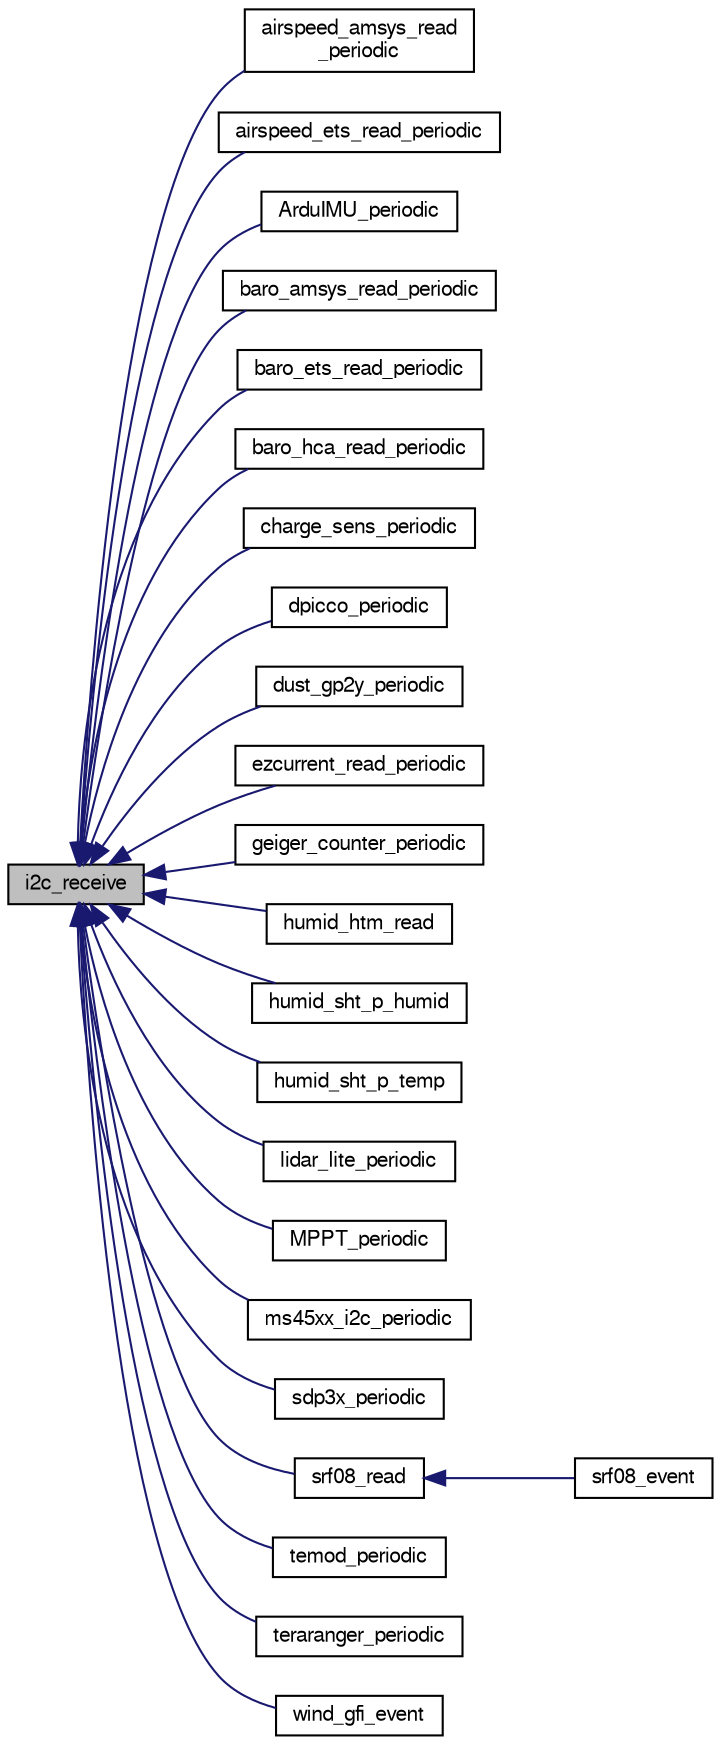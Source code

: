 digraph "i2c_receive"
{
  edge [fontname="FreeSans",fontsize="10",labelfontname="FreeSans",labelfontsize="10"];
  node [fontname="FreeSans",fontsize="10",shape=record];
  rankdir="LR";
  Node1 [label="i2c_receive",height=0.2,width=0.4,color="black", fillcolor="grey75", style="filled", fontcolor="black"];
  Node1 -> Node2 [dir="back",color="midnightblue",fontsize="10",style="solid",fontname="FreeSans"];
  Node2 [label="airspeed_amsys_read\l_periodic",height=0.2,width=0.4,color="black", fillcolor="white", style="filled",URL="$airspeed__amsys_8h.html#aca26a3f68b1ae04d73408bcb37d62869"];
  Node1 -> Node3 [dir="back",color="midnightblue",fontsize="10",style="solid",fontname="FreeSans"];
  Node3 [label="airspeed_ets_read_periodic",height=0.2,width=0.4,color="black", fillcolor="white", style="filled",URL="$airspeed__ets_8h.html#abb7d3e50dfe1b063513c305da6d955db"];
  Node1 -> Node4 [dir="back",color="midnightblue",fontsize="10",style="solid",fontname="FreeSans"];
  Node4 [label="ArduIMU_periodic",height=0.2,width=0.4,color="black", fillcolor="white", style="filled",URL="$modules_2ins_2ins__arduimu_8c.html#a9084095772fef629b46485b78cb1fd7a"];
  Node1 -> Node5 [dir="back",color="midnightblue",fontsize="10",style="solid",fontname="FreeSans"];
  Node5 [label="baro_amsys_read_periodic",height=0.2,width=0.4,color="black", fillcolor="white", style="filled",URL="$baro__amsys_8h.html#a5903f1c962f61487d09dff8ffd52473c"];
  Node1 -> Node6 [dir="back",color="midnightblue",fontsize="10",style="solid",fontname="FreeSans"];
  Node6 [label="baro_ets_read_periodic",height=0.2,width=0.4,color="black", fillcolor="white", style="filled",URL="$baro__ets_8h.html#a068f56980bf36411a20c15b9d4b4811f"];
  Node1 -> Node7 [dir="back",color="midnightblue",fontsize="10",style="solid",fontname="FreeSans"];
  Node7 [label="baro_hca_read_periodic",height=0.2,width=0.4,color="black", fillcolor="white", style="filled",URL="$baro__hca_8h.html#ae35411dc645f61293234b6611acf2b0e"];
  Node1 -> Node8 [dir="back",color="midnightblue",fontsize="10",style="solid",fontname="FreeSans"];
  Node8 [label="charge_sens_periodic",height=0.2,width=0.4,color="black", fillcolor="white", style="filled",URL="$charge__sens_8h.html#a72c38fcb962cb210bf54a76341b58c0d"];
  Node1 -> Node9 [dir="back",color="midnightblue",fontsize="10",style="solid",fontname="FreeSans"];
  Node9 [label="dpicco_periodic",height=0.2,width=0.4,color="black", fillcolor="white", style="filled",URL="$humid__dpicco_8h.html#ac6926cbcd5906d08ed738bdf698bfb01"];
  Node1 -> Node10 [dir="back",color="midnightblue",fontsize="10",style="solid",fontname="FreeSans"];
  Node10 [label="dust_gp2y_periodic",height=0.2,width=0.4,color="black", fillcolor="white", style="filled",URL="$dust__gp2y_8h.html#a7ba1d364e765abcc7fe0ff35f4364f17"];
  Node1 -> Node11 [dir="back",color="midnightblue",fontsize="10",style="solid",fontname="FreeSans"];
  Node11 [label="ezcurrent_read_periodic",height=0.2,width=0.4,color="black", fillcolor="white", style="filled",URL="$ezcurrent_8h.html#a882435b923f29a6c1551dfc546124ea2"];
  Node1 -> Node12 [dir="back",color="midnightblue",fontsize="10",style="solid",fontname="FreeSans"];
  Node12 [label="geiger_counter_periodic",height=0.2,width=0.4,color="black", fillcolor="white", style="filled",URL="$geiger__counter_8h.html#a04dc0541640cf73d18fef78c549c1387"];
  Node1 -> Node13 [dir="back",color="midnightblue",fontsize="10",style="solid",fontname="FreeSans"];
  Node13 [label="humid_htm_read",height=0.2,width=0.4,color="black", fillcolor="white", style="filled",URL="$humid__htm__b71_8h.html#adc8b5696cc69625e28589f815279d51f"];
  Node1 -> Node14 [dir="back",color="midnightblue",fontsize="10",style="solid",fontname="FreeSans"];
  Node14 [label="humid_sht_p_humid",height=0.2,width=0.4,color="black", fillcolor="white", style="filled",URL="$humid__sht__i2c_8h.html#a69b6ec0fe918280602fd52013d39e212"];
  Node1 -> Node15 [dir="back",color="midnightblue",fontsize="10",style="solid",fontname="FreeSans"];
  Node15 [label="humid_sht_p_temp",height=0.2,width=0.4,color="black", fillcolor="white", style="filled",URL="$humid__sht__i2c_8h.html#a3c574dcb10c81020630db2286edbeaad"];
  Node1 -> Node16 [dir="back",color="midnightblue",fontsize="10",style="solid",fontname="FreeSans"];
  Node16 [label="lidar_lite_periodic",height=0.2,width=0.4,color="black", fillcolor="white", style="filled",URL="$lidar__lite_8h.html#ad9de6c26f7a464d53a4aa70c65c944e6",tooltip="Poll lidar for data for altitude hold 50Hz-100Hz should be enough, in theory can go faster (see the d..."];
  Node1 -> Node17 [dir="back",color="midnightblue",fontsize="10",style="solid",fontname="FreeSans"];
  Node17 [label="MPPT_periodic",height=0.2,width=0.4,color="black", fillcolor="white", style="filled",URL="$MPPT_8h.html#a83382406fe8c87d91b746b22318ec7c9"];
  Node1 -> Node18 [dir="back",color="midnightblue",fontsize="10",style="solid",fontname="FreeSans"];
  Node18 [label="ms45xx_i2c_periodic",height=0.2,width=0.4,color="black", fillcolor="white", style="filled",URL="$airspeed__ms45xx__i2c_8h.html#a32f8ba9f6cf28676fc2b3135a477b543"];
  Node1 -> Node19 [dir="back",color="midnightblue",fontsize="10",style="solid",fontname="FreeSans"];
  Node19 [label="sdp3x_periodic",height=0.2,width=0.4,color="black", fillcolor="white", style="filled",URL="$airspeed__sdp3x_8h.html#ab536cd2fdc81b7ade353da1b99f2ff6c"];
  Node1 -> Node20 [dir="back",color="midnightblue",fontsize="10",style="solid",fontname="FreeSans"];
  Node20 [label="srf08_read",height=0.2,width=0.4,color="black", fillcolor="white", style="filled",URL="$alt__srf08_8h.html#aff7bb98cb47578750ee4fe2d3a75d53f",tooltip="Read values on the bus. "];
  Node20 -> Node21 [dir="back",color="midnightblue",fontsize="10",style="solid",fontname="FreeSans"];
  Node21 [label="srf08_event",height=0.2,width=0.4,color="black", fillcolor="white", style="filled",URL="$alt__srf08_8h.html#a36297d9e254256754d5217ebc596c840"];
  Node1 -> Node22 [dir="back",color="midnightblue",fontsize="10",style="solid",fontname="FreeSans"];
  Node22 [label="temod_periodic",height=0.2,width=0.4,color="black", fillcolor="white", style="filled",URL="$temp__temod_8h.html#acaab54d6e397dba4b085c68b909c6c11"];
  Node1 -> Node23 [dir="back",color="midnightblue",fontsize="10",style="solid",fontname="FreeSans"];
  Node23 [label="teraranger_periodic",height=0.2,width=0.4,color="black", fillcolor="white", style="filled",URL="$teraranger__one_8h.html#a919628ae3fa5e3c4566b9685a8eb727c"];
  Node1 -> Node24 [dir="back",color="midnightblue",fontsize="10",style="solid",fontname="FreeSans"];
  Node24 [label="wind_gfi_event",height=0.2,width=0.4,color="black", fillcolor="white", style="filled",URL="$wind__gfi_8h.html#a14f55e8dba7acc117480142381ac2b14"];
}
